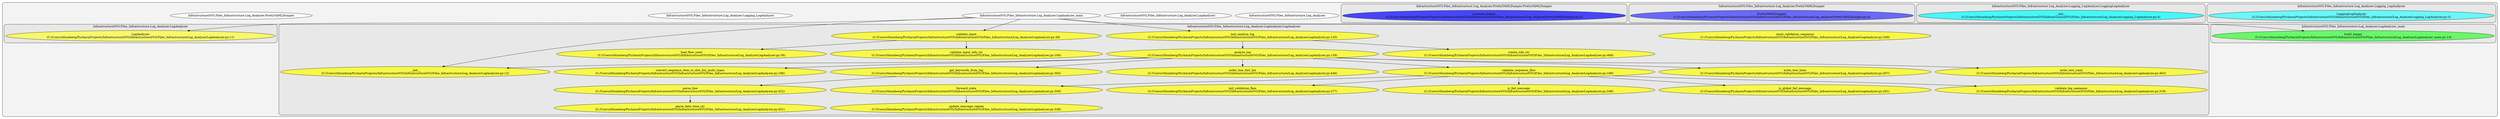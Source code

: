 digraph G {
    graph [rankdir=TB, clusterrank="local"];
    subgraph cluster_G {

        graph [style="filled,rounded",fillcolor="#80808018", label=""];
        InfrastructureSVG__Files_Infrastructure__Log_Analyzer [label="InfrastructureSVG.Files_Infrastructure.Log_Analyzer", style="filled", fillcolor="#ffffffb2", fontcolor="#000000", group="0"];
        InfrastructureSVG__Files_Infrastructure__Log_Analyzer__LogAnalyzer [label="InfrastructureSVG.Files_Infrastructure.Log_Analyzer.LogAnalyzer", style="filled", fillcolor="#ffffffb2", fontcolor="#000000", group="1"];
        InfrastructureSVG__Files_Infrastructure__Log_Analyzer__LogAnalyzer_main [label="InfrastructureSVG.Files_Infrastructure.Log_Analyzer.LogAnalyzer_main", style="filled", fillcolor="#ffffffb2", fontcolor="#000000", group="2"];
        InfrastructureSVG__Files_Infrastructure__Log_Analyzer__Logging_LogAnalyzer [label="InfrastructureSVG.Files_Infrastructure.Log_Analyzer.Logging_LogAnalyzer", style="filled", fillcolor="#ffffffb2", fontcolor="#000000", group="3"];
        InfrastructureSVG__Files_Infrastructure__Log_Analyzer__PrettyYAMLDumper [label="InfrastructureSVG.Files_Infrastructure.Log_Analyzer.PrettyYAMLDumper", style="filled", fillcolor="#ffffffb2", fontcolor="#000000", group="4"];
        subgraph cluster_InfrastructureSVG__Files_Infrastructure__Log_Analyzer__LogAnalyzer {

            graph [style="filled,rounded",fillcolor="#80808018", label="InfrastructureSVG.Files_Infrastructure.Log_Analyzer.LogAnalyzer"];
            InfrastructureSVG__Files_Infrastructure__Log_Analyzer__LogAnalyzer__LogAnalyzer [label="LogAnalyzer\n(C:/Users/rblumberg/PycharmProjects/InfrastructureSVG/InfrastructureSVG/Files_Infrastructure/Log_Analyzer\LogAnalyzer.py:11)", style="filled", fillcolor="#feff32b2", fontcolor="#000000", group="1"];
        }
        subgraph cluster_InfrastructureSVG__Files_Infrastructure__Log_Analyzer__LogAnalyzer__LogAnalyzer {

            graph [style="filled,rounded",fillcolor="#80808018", label="InfrastructureSVG.Files_Infrastructure.Log_Analyzer.LogAnalyzer.LogAnalyzer"];
            InfrastructureSVG__Files_Infrastructure__Log_Analyzer__LogAnalyzer__LogAnalyzer____init__ [label="__init__\n(C:/Users/rblumberg/PycharmProjects/InfrastructureSVG/InfrastructureSVG/Files_Infrastructure/Log_Analyzer\LogAnalyzer.py:12)", style="filled", fillcolor="#feff00b2", fontcolor="#000000", group="1"];
            InfrastructureSVG__Files_Infrastructure__Log_Analyzer__LogAnalyzer__LogAnalyzer__analyze_log [label="analyze_log\n(C:/Users/rblumberg/PycharmProjects/InfrastructureSVG/InfrastructureSVG/Files_Infrastructure/Log_Analyzer\LogAnalyzer.py:139)", style="filled", fillcolor="#feff00b2", fontcolor="#000000", group="1"];
            InfrastructureSVG__Files_Infrastructure__Log_Analyzer__LogAnalyzer__LogAnalyzer__convert_sequence_item_to_dict_list [label="convert_sequence_item_to_dict_list_multi_types\n(C:/Users/rblumberg/PycharmProjects/InfrastructureSVG/InfrastructureSVG/Files_Infrastructure/Log_Analyzer\LogAnalyzer.py:186)", style="filled", fillcolor="#feff00b2", fontcolor="#000000", group="1"];
            InfrastructureSVG__Files_Infrastructure__Log_Analyzer__LogAnalyzer__LogAnalyzer__create_info_str [label="create_info_str\n(C:/Users/rblumberg/PycharmProjects/InfrastructureSVG/InfrastructureSVG/Files_Infrastructure/Log_Analyzer\LogAnalyzer.py:468)", style="filled", fillcolor="#feff00b2", fontcolor="#000000", group="1"];
            InfrastructureSVG__Files_Infrastructure__Log_Analyzer__LogAnalyzer__LogAnalyzer__forward_state [label="forward_state\n(C:/Users/rblumberg/PycharmProjects/InfrastructureSVG/InfrastructureSVG/Files_Infrastructure/Log_Analyzer\LogAnalyzer.py:359)", style="filled", fillcolor="#feff00b2", fontcolor="#000000", group="1"];
            InfrastructureSVG__Files_Infrastructure__Log_Analyzer__LogAnalyzer__LogAnalyzer__get_keywords_from_log [label="get_keywords_from_log\n(C:/Users/rblumberg/PycharmProjects/InfrastructureSVG/InfrastructureSVG/Files_Infrastructure/Log_Analyzer\LogAnalyzer.py:392)", style="filled", fillcolor="#feff00b2", fontcolor="#000000", group="1"];
            InfrastructureSVG__Files_Infrastructure__Log_Analyzer__LogAnalyzer__LogAnalyzer__init_validation_flow [label="init_validation_flow\n(C:/Users/rblumberg/PycharmProjects/InfrastructureSVG/InfrastructureSVG/Files_Infrastructure/Log_Analyzer\LogAnalyzer.py:277)", style="filled", fillcolor="#feff00b2", fontcolor="#000000", group="1"];
            InfrastructureSVG__Files_Infrastructure__Log_Analyzer__LogAnalyzer__LogAnalyzer__is_fail_message [label="is_fail_message\n(C:/Users/rblumberg/PycharmProjects/InfrastructureSVG/InfrastructureSVG/Files_Infrastructure/Log_Analyzer\LogAnalyzer.py:248)", style="filled", fillcolor="#feff00b2", fontcolor="#000000", group="1"];
            InfrastructureSVG__Files_Infrastructure__Log_Analyzer__LogAnalyzer__LogAnalyzer__is_global_fail_message [label="is_global_fail_message\n(C:/Users/rblumberg/PycharmProjects/InfrastructureSVG/InfrastructureSVG/Files_Infrastructure/Log_Analyzer\LogAnalyzer.py:261)", style="filled", fillcolor="#feff00b2", fontcolor="#000000", group="1"];
            InfrastructureSVG__Files_Infrastructure__Log_Analyzer__LogAnalyzer__LogAnalyzer__load_flow_yaml [label="load_flow_yaml\n(C:/Users/rblumberg/PycharmProjects/InfrastructureSVG/InfrastructureSVG/Files_Infrastructure/Log_Analyzer\LogAnalyzer.py:36)", style="filled", fillcolor="#feff00b2", fontcolor="#000000", group="1"];
            InfrastructureSVG__Files_Infrastructure__Log_Analyzer__LogAnalyzer__LogAnalyzer__order_line_dict_list [label="order_line_dict_list\n(C:/Users/rblumberg/PycharmProjects/InfrastructureSVG/InfrastructureSVG/Files_Infrastructure/Log_Analyzer\LogAnalyzer.py:446)", style="filled", fillcolor="#feff00b2", fontcolor="#000000", group="1"];
            InfrastructureSVG__Files_Infrastructure__Log_Analyzer__LogAnalyzer__LogAnalyzer__parse_date_time_str [label="parse_date_time_str\n(C:/Users/rblumberg/PycharmProjects/InfrastructureSVG/InfrastructureSVG/Files_Infrastructure/Log_Analyzer\LogAnalyzer.py:451)", style="filled", fillcolor="#feff00b2", fontcolor="#000000", group="1"];
            InfrastructureSVG__Files_Infrastructure__Log_Analyzer__LogAnalyzer__LogAnalyzer__parse_line [label="parse_line\n(C:/Users/rblumberg/PycharmProjects/InfrastructureSVG/InfrastructureSVG/Files_Infrastructure/Log_Analyzer\LogAnalyzer.py:422)", style="filled", fillcolor="#feff00b2", fontcolor="#000000", group="1"];
            InfrastructureSVG__Files_Infrastructure__Log_Analyzer__LogAnalyzer__LogAnalyzer__reset_validation_sequence [label="reset_validation_sequence\n(C:/Users/rblumberg/PycharmProjects/InfrastructureSVG/InfrastructureSVG/Files_Infrastructure/Log_Analyzer\LogAnalyzer.py:349)", style="filled", fillcolor="#feff00b2", fontcolor="#000000", group="1"];
            InfrastructureSVG__Files_Infrastructure__Log_Analyzer__LogAnalyzer__LogAnalyzer__test_analyze_log [label="test_analyze_log\n(C:/Users/rblumberg/PycharmProjects/InfrastructureSVG/InfrastructureSVG/Files_Infrastructure/Log_Analyzer\LogAnalyzer.py:120)", style="filled", fillcolor="#feff00b2", fontcolor="#000000", group="1"];
            InfrastructureSVG__Files_Infrastructure__Log_Analyzer__LogAnalyzer__LogAnalyzer__update_message_repeat [label="update_message_repeat\n(C:/Users/rblumberg/PycharmProjects/InfrastructureSVG/InfrastructureSVG/Files_Infrastructure/Log_Analyzer\LogAnalyzer.py:338)", style="filled", fillcolor="#feff00b2", fontcolor="#000000", group="1"];
            InfrastructureSVG__Files_Infrastructure__Log_Analyzer__LogAnalyzer__LogAnalyzer__validate_input [label="validate_input\n(C:/Users/rblumberg/PycharmProjects/InfrastructureSVG/InfrastructureSVG/Files_Infrastructure/Log_Analyzer\LogAnalyzer.py:49)", style="filled", fillcolor="#feff00b2", fontcolor="#000000", group="1"];
            InfrastructureSVG__Files_Infrastructure__Log_Analyzer__LogAnalyzer__LogAnalyzer__validate_input_info_str [label="validate_input_info_str\n(C:/Users/rblumberg/PycharmProjects/InfrastructureSVG/InfrastructureSVG/Files_Infrastructure/Log_Analyzer\LogAnalyzer.py:100)", style="filled", fillcolor="#feff00b2", fontcolor="#000000", group="1"];
            InfrastructureSVG__Files_Infrastructure__Log_Analyzer__LogAnalyzer__LogAnalyzer__validate_log_sequence [label="validate_log_sequence\n(C:/Users/rblumberg/PycharmProjects/InfrastructureSVG/InfrastructureSVG/Files_Infrastructure/Log_Analyzer\LogAnalyzer.py:318)", style="filled", fillcolor="#feff00b2", fontcolor="#000000", group="1"];
            InfrastructureSVG__Files_Infrastructure__Log_Analyzer__LogAnalyzer__LogAnalyzer__validate_sequence_flow [label="validate_sequence_flow\n(C:/Users/rblumberg/PycharmProjects/InfrastructureSVG/InfrastructureSVG/Files_Infrastructure/Log_Analyzer\LogAnalyzer.py:199)", style="filled", fillcolor="#feff00b2", fontcolor="#000000", group="1"];
            InfrastructureSVG__Files_Infrastructure__Log_Analyzer__LogAnalyzer__LogAnalyzer__write_test_lines [label="write_test_lines\n(C:/Users/rblumberg/PycharmProjects/InfrastructureSVG/InfrastructureSVG/Files_Infrastructure/Log_Analyzer\LogAnalyzer.py:457)", style="filled", fillcolor="#feff00b2", fontcolor="#000000", group="1"];
            InfrastructureSVG__Files_Infrastructure__Log_Analyzer__LogAnalyzer__LogAnalyzer__write_test_yaml [label="write_test_yaml\n(C:/Users/rblumberg/PycharmProjects/InfrastructureSVG/InfrastructureSVG/Files_Infrastructure/Log_Analyzer\LogAnalyzer.py:463)", style="filled", fillcolor="#feff00b2", fontcolor="#000000", group="1"];
        }
        subgraph cluster_InfrastructureSVG__Files_Infrastructure__Log_Analyzer__LogAnalyzer_main {

            graph [style="filled,rounded",fillcolor="#80808018", label="InfrastructureSVG.Files_Infrastructure.Log_Analyzer.LogAnalyzer_main"];
            InfrastructureSVG__Files_Infrastructure__Log_Analyzer__LogAnalyzer_main__build_logger [label="build_logger\n(C:/Users/rblumberg/PycharmProjects/InfrastructureSVG/InfrastructureSVG/Files_Infrastructure/Log_Analyzer\LogAnalyzer_main.py:14)", style="filled", fillcolor="#32ff32b2", fontcolor="#000000", group="2"];
        }
        subgraph cluster_InfrastructureSVG__Files_Infrastructure__Log_Analyzer__Logging_LogAnalyzer {

            graph [style="filled,rounded",fillcolor="#80808018", label="InfrastructureSVG.Files_Infrastructure.Log_Analyzer.Logging_LogAnalyzer"];
            InfrastructureSVG__Files_Infrastructure__Log_Analyzer__Logging_LogAnalyzer__LoggingLogAnalyzer [label="LoggingLogAnalyzer\n(C:/Users/rblumberg/PycharmProjects/InfrastructureSVG/InfrastructureSVG/Files_Infrastructure/Log_Analyzer\Logging_LogAnalyzer.py:3)", style="filled", fillcolor="#32feffb2", fontcolor="#000000", group="3"];
        }
        subgraph cluster_InfrastructureSVG__Files_Infrastructure__Log_Analyzer__Logging_LogAnalyzer__LoggingLogAnalyzer {

            graph [style="filled,rounded",fillcolor="#80808018", label="InfrastructureSVG.Files_Infrastructure.Log_Analyzer.Logging_LogAnalyzer.LoggingLogAnalyzer"];
            InfrastructureSVG__Files_Infrastructure__Log_Analyzer__Logging_LogAnalyzer__LoggingLogAnalyzer____init__ [label="__init__\n(C:/Users/rblumberg/PycharmProjects/InfrastructureSVG/InfrastructureSVG/Files_Infrastructure/Log_Analyzer\Logging_LogAnalyzer.py:4)", style="filled", fillcolor="#00feffb2", fontcolor="#000000", group="3"];
        }
        subgraph cluster_InfrastructureSVG__Files_Infrastructure__Log_Analyzer__PrettyYAMLDumper {

            graph [style="filled,rounded",fillcolor="#80808018", label="InfrastructureSVG.Files_Infrastructure.Log_Analyzer.PrettyYAMLDumper"];
            InfrastructureSVG__Files_Infrastructure__Log_Analyzer__PrettyYAMLDumper__PrettyYAMLDumper [label="PrettyYAMLDumper\n(C:/Users/rblumberg/PycharmProjects/InfrastructureSVG/InfrastructureSVG/Files_Infrastructure/Log_Analyzer\PrettyYAMLDumper.py:4)", style="filled", fillcolor="#3232ffb2", fontcolor="#000000", group="4"];
        }
        subgraph cluster_InfrastructureSVG__Files_Infrastructure__Log_Analyzer__PrettyYAMLDumper__PrettyYAMLDumper {

            graph [style="filled,rounded",fillcolor="#80808018", label="InfrastructureSVG.Files_Infrastructure.Log_Analyzer.PrettyYAMLDumper.PrettyYAMLDumper"];
            InfrastructureSVG__Files_Infrastructure__Log_Analyzer__PrettyYAMLDumper__PrettyYAMLDumper__increase_indent [label="increase_indent\n(C:/Users/rblumberg/PycharmProjects/InfrastructureSVG/InfrastructureSVG/Files_Infrastructure/Log_Analyzer\PrettyYAMLDumper.py:5)", style="filled", fillcolor="#0000ffb2", fontcolor="#000000", group="4"];
        }
    }
        InfrastructureSVG__Files_Infrastructure__Log_Analyzer__LogAnalyzer__LogAnalyzer__validate_input -> InfrastructureSVG__Files_Infrastructure__Log_Analyzer__LogAnalyzer__LogAnalyzer__load_flow_yaml [style="solid", color="#000000"];
        InfrastructureSVG__Files_Infrastructure__Log_Analyzer__LogAnalyzer__LogAnalyzer__validate_input -> InfrastructureSVG__Files_Infrastructure__Log_Analyzer__LogAnalyzer__LogAnalyzer__validate_input_info_str [style="solid", color="#000000"];
        InfrastructureSVG__Files_Infrastructure__Log_Analyzer__LogAnalyzer__LogAnalyzer__test_analyze_log -> InfrastructureSVG__Files_Infrastructure__Log_Analyzer__LogAnalyzer__LogAnalyzer__analyze_log [style="solid", color="#000000"];
        InfrastructureSVG__Files_Infrastructure__Log_Analyzer__LogAnalyzer__LogAnalyzer__test_analyze_log -> InfrastructureSVG__Files_Infrastructure__Log_Analyzer__LogAnalyzer__LogAnalyzer__create_info_str [style="solid", color="#000000"];
        InfrastructureSVG__Files_Infrastructure__Log_Analyzer__LogAnalyzer__LogAnalyzer__analyze_log -> InfrastructureSVG__Files_Infrastructure__Log_Analyzer__LogAnalyzer__LogAnalyzer__write_test_lines [style="solid", color="#000000"];
        InfrastructureSVG__Files_Infrastructure__Log_Analyzer__LogAnalyzer__LogAnalyzer__analyze_log -> InfrastructureSVG__Files_Infrastructure__Log_Analyzer__LogAnalyzer__LogAnalyzer__validate_sequence_flow [style="solid", color="#000000"];
        InfrastructureSVG__Files_Infrastructure__Log_Analyzer__LogAnalyzer__LogAnalyzer__analyze_log -> InfrastructureSVG__Files_Infrastructure__Log_Analyzer__LogAnalyzer__LogAnalyzer__get_keywords_from_log [style="solid", color="#000000"];
        InfrastructureSVG__Files_Infrastructure__Log_Analyzer__LogAnalyzer__LogAnalyzer__analyze_log -> InfrastructureSVG__Files_Infrastructure__Log_Analyzer__LogAnalyzer__LogAnalyzer__write_test_yaml [style="solid", color="#000000"];
        InfrastructureSVG__Files_Infrastructure__Log_Analyzer__LogAnalyzer__LogAnalyzer__analyze_log -> InfrastructureSVG__Files_Infrastructure__Log_Analyzer__LogAnalyzer__LogAnalyzer__convert_sequence_item_to_dict_list [style="solid", color="#000000"];
        InfrastructureSVG__Files_Infrastructure__Log_Analyzer__LogAnalyzer__LogAnalyzer__analyze_log -> InfrastructureSVG__Files_Infrastructure__Log_Analyzer__LogAnalyzer__LogAnalyzer__order_line_dict_list [style="solid", color="#000000"];
        InfrastructureSVG__Files_Infrastructure__Log_Analyzer__LogAnalyzer__LogAnalyzer__analyze_log -> InfrastructureSVG__Files_Infrastructure__Log_Analyzer__LogAnalyzer__LogAnalyzer____init__ [style="solid", color="#000000"];
        InfrastructureSVG__Files_Infrastructure__Log_Analyzer__LogAnalyzer__LogAnalyzer__validate_sequence_flow -> InfrastructureSVG__Files_Infrastructure__Log_Analyzer__LogAnalyzer__LogAnalyzer__validate_log_sequence [style="solid", color="#000000"];
        InfrastructureSVG__Files_Infrastructure__Log_Analyzer__LogAnalyzer__LogAnalyzer__validate_sequence_flow -> InfrastructureSVG__Files_Infrastructure__Log_Analyzer__LogAnalyzer__LogAnalyzer__is_fail_message [style="solid", color="#000000"];
        InfrastructureSVG__Files_Infrastructure__Log_Analyzer__LogAnalyzer__LogAnalyzer__validate_sequence_flow -> InfrastructureSVG__Files_Infrastructure__Log_Analyzer__LogAnalyzer__LogAnalyzer__is_global_fail_message [style="solid", color="#000000"];
        InfrastructureSVG__Files_Infrastructure__Log_Analyzer__LogAnalyzer__LogAnalyzer__validate_sequence_flow -> InfrastructureSVG__Files_Infrastructure__Log_Analyzer__LogAnalyzer__LogAnalyzer__forward_state [style="solid", color="#000000"];
        InfrastructureSVG__Files_Infrastructure__Log_Analyzer__LogAnalyzer__LogAnalyzer__validate_sequence_flow -> InfrastructureSVG__Files_Infrastructure__Log_Analyzer__LogAnalyzer__LogAnalyzer__init_validation_flow [style="solid", color="#000000"];
        InfrastructureSVG__Files_Infrastructure__Log_Analyzer__LogAnalyzer__LogAnalyzer__forward_state -> InfrastructureSVG__Files_Infrastructure__Log_Analyzer__LogAnalyzer__LogAnalyzer__update_message_repeat [style="solid", color="#000000"];
        InfrastructureSVG__Files_Infrastructure__Log_Analyzer__LogAnalyzer__LogAnalyzer__get_keywords_from_log -> InfrastructureSVG__Files_Infrastructure__Log_Analyzer__LogAnalyzer__LogAnalyzer__parse_line [style="solid", color="#000000"];
        InfrastructureSVG__Files_Infrastructure__Log_Analyzer__LogAnalyzer__LogAnalyzer__parse_line -> InfrastructureSVG__Files_Infrastructure__Log_Analyzer__LogAnalyzer__LogAnalyzer__parse_date_time_str [style="solid", color="#000000"];
        InfrastructureSVG__Files_Infrastructure__Log_Analyzer__LogAnalyzer_main -> InfrastructureSVG__Files_Infrastructure__Log_Analyzer__LogAnalyzer_main__build_logger [style="solid", color="#000000"];
        InfrastructureSVG__Files_Infrastructure__Log_Analyzer__LogAnalyzer_main -> InfrastructureSVG__Files_Infrastructure__Log_Analyzer__LogAnalyzer__LogAnalyzer__test_analyze_log [style="solid", color="#000000"];
        InfrastructureSVG__Files_Infrastructure__Log_Analyzer__LogAnalyzer_main -> InfrastructureSVG__Files_Infrastructure__Log_Analyzer__LogAnalyzer__LogAnalyzer____init__ [style="solid", color="#000000"];
        InfrastructureSVG__Files_Infrastructure__Log_Analyzer__LogAnalyzer_main -> InfrastructureSVG__Files_Infrastructure__Log_Analyzer__LogAnalyzer__LogAnalyzer__validate_input [style="solid", color="#000000"];
        InfrastructureSVG__Files_Infrastructure__Log_Analyzer__LogAnalyzer_main -> InfrastructureSVG__Files_Infrastructure__Log_Analyzer__LogAnalyzer__LogAnalyzer [style="solid", color="#000000"];
    }
